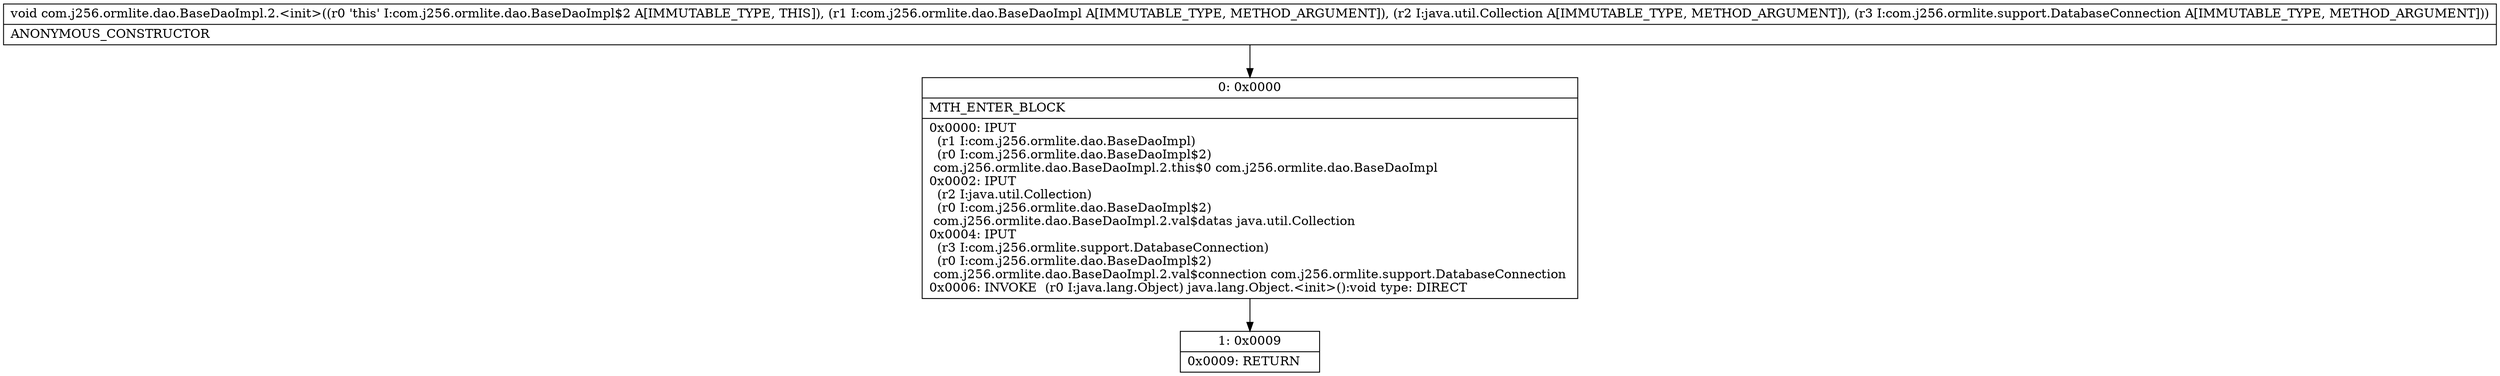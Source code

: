 digraph "CFG forcom.j256.ormlite.dao.BaseDaoImpl.2.\<init\>(Lcom\/j256\/ormlite\/dao\/BaseDaoImpl;Ljava\/util\/Collection;Lcom\/j256\/ormlite\/support\/DatabaseConnection;)V" {
Node_0 [shape=record,label="{0\:\ 0x0000|MTH_ENTER_BLOCK\l|0x0000: IPUT  \l  (r1 I:com.j256.ormlite.dao.BaseDaoImpl)\l  (r0 I:com.j256.ormlite.dao.BaseDaoImpl$2)\l com.j256.ormlite.dao.BaseDaoImpl.2.this$0 com.j256.ormlite.dao.BaseDaoImpl \l0x0002: IPUT  \l  (r2 I:java.util.Collection)\l  (r0 I:com.j256.ormlite.dao.BaseDaoImpl$2)\l com.j256.ormlite.dao.BaseDaoImpl.2.val$datas java.util.Collection \l0x0004: IPUT  \l  (r3 I:com.j256.ormlite.support.DatabaseConnection)\l  (r0 I:com.j256.ormlite.dao.BaseDaoImpl$2)\l com.j256.ormlite.dao.BaseDaoImpl.2.val$connection com.j256.ormlite.support.DatabaseConnection \l0x0006: INVOKE  (r0 I:java.lang.Object) java.lang.Object.\<init\>():void type: DIRECT \l}"];
Node_1 [shape=record,label="{1\:\ 0x0009|0x0009: RETURN   \l}"];
MethodNode[shape=record,label="{void com.j256.ormlite.dao.BaseDaoImpl.2.\<init\>((r0 'this' I:com.j256.ormlite.dao.BaseDaoImpl$2 A[IMMUTABLE_TYPE, THIS]), (r1 I:com.j256.ormlite.dao.BaseDaoImpl A[IMMUTABLE_TYPE, METHOD_ARGUMENT]), (r2 I:java.util.Collection A[IMMUTABLE_TYPE, METHOD_ARGUMENT]), (r3 I:com.j256.ormlite.support.DatabaseConnection A[IMMUTABLE_TYPE, METHOD_ARGUMENT]))  | ANONYMOUS_CONSTRUCTOR\l}"];
MethodNode -> Node_0;
Node_0 -> Node_1;
}

